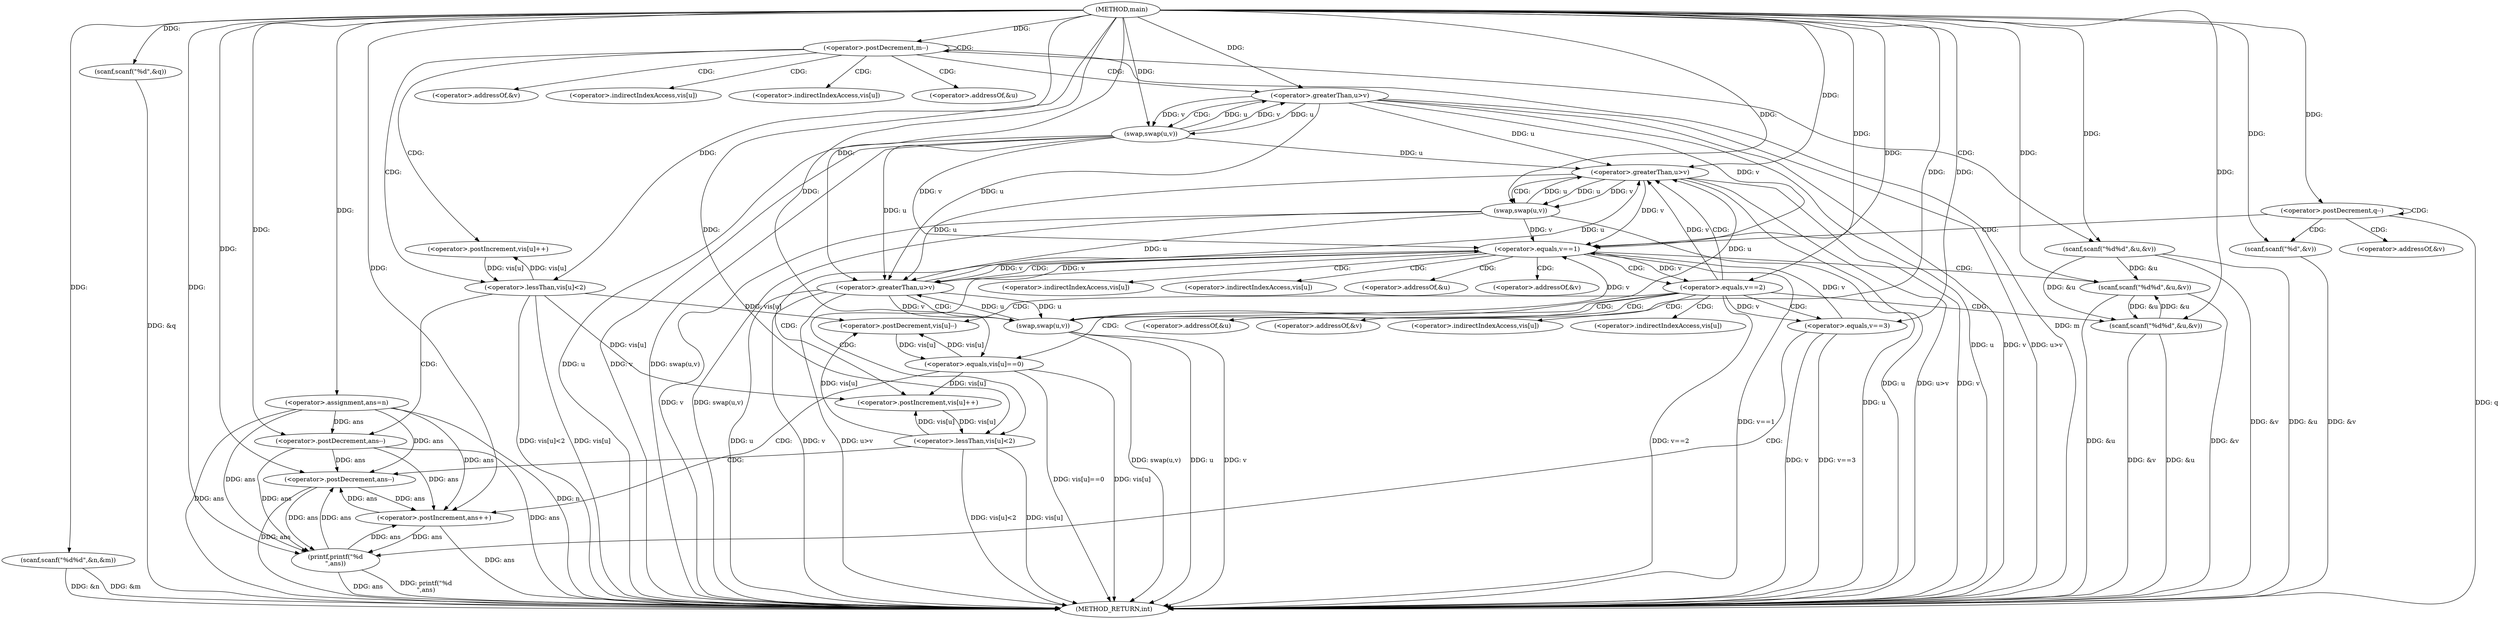 digraph "main" {  
"1000101" [label = "(METHOD,main)" ]
"1000237" [label = "(METHOD_RETURN,int)" ]
"1000105" [label = "(scanf,scanf(\"%d%d\",&n,&m))" ]
"1000112" [label = "(<operator>.assignment,ans=n)" ]
"1000148" [label = "(scanf,scanf(\"%d\",&q))" ]
"1000116" [label = "(<operator>.postDecrement,m--)" ]
"1000153" [label = "(<operator>.postDecrement,q--)" ]
"1000121" [label = "(scanf,scanf(\"%d%d\",&u,&v))" ]
"1000134" [label = "(<operator>.postIncrement,vis[u]++)" ]
"1000157" [label = "(scanf,scanf(\"%d\",&v))" ]
"1000128" [label = "(<operator>.greaterThan,u>v)" ]
"1000131" [label = "(swap,swap(u,v))" ]
"1000139" [label = "(<operator>.lessThan,vis[u]<2)" ]
"1000162" [label = "(<operator>.equals,v==1)" ]
"1000145" [label = "(<operator>.postDecrement,ans--)" ]
"1000168" [label = "(scanf,scanf(\"%d%d\",&u,&v))" ]
"1000181" [label = "(<operator>.postIncrement,vis[u]++)" ]
"1000175" [label = "(<operator>.greaterThan,u>v)" ]
"1000178" [label = "(swap,swap(u,v))" ]
"1000186" [label = "(<operator>.lessThan,vis[u]<2)" ]
"1000196" [label = "(<operator>.equals,v==2)" ]
"1000192" [label = "(<operator>.postDecrement,ans--)" ]
"1000202" [label = "(scanf,scanf(\"%d%d\",&u,&v))" ]
"1000215" [label = "(<operator>.postDecrement,vis[u]--)" ]
"1000209" [label = "(<operator>.greaterThan,u>v)" ]
"1000212" [label = "(swap,swap(u,v))" ]
"1000220" [label = "(<operator>.equals,vis[u]==0)" ]
"1000230" [label = "(<operator>.equals,v==3)" ]
"1000226" [label = "(<operator>.postIncrement,ans++)" ]
"1000234" [label = "(printf,printf(\"%d\n\",ans))" ]
"1000123" [label = "(<operator>.addressOf,&u)" ]
"1000125" [label = "(<operator>.addressOf,&v)" ]
"1000135" [label = "(<operator>.indirectIndexAccess,vis[u])" ]
"1000159" [label = "(<operator>.addressOf,&v)" ]
"1000140" [label = "(<operator>.indirectIndexAccess,vis[u])" ]
"1000170" [label = "(<operator>.addressOf,&u)" ]
"1000172" [label = "(<operator>.addressOf,&v)" ]
"1000182" [label = "(<operator>.indirectIndexAccess,vis[u])" ]
"1000187" [label = "(<operator>.indirectIndexAccess,vis[u])" ]
"1000204" [label = "(<operator>.addressOf,&u)" ]
"1000206" [label = "(<operator>.addressOf,&v)" ]
"1000216" [label = "(<operator>.indirectIndexAccess,vis[u])" ]
"1000221" [label = "(<operator>.indirectIndexAccess,vis[u])" ]
  "1000105" -> "1000237"  [ label = "DDG: &n"] 
  "1000105" -> "1000237"  [ label = "DDG: &m"] 
  "1000112" -> "1000237"  [ label = "DDG: ans"] 
  "1000112" -> "1000237"  [ label = "DDG: n"] 
  "1000116" -> "1000237"  [ label = "DDG: m"] 
  "1000148" -> "1000237"  [ label = "DDG: &q"] 
  "1000153" -> "1000237"  [ label = "DDG: q"] 
  "1000157" -> "1000237"  [ label = "DDG: &v"] 
  "1000162" -> "1000237"  [ label = "DDG: v==1"] 
  "1000196" -> "1000237"  [ label = "DDG: v==2"] 
  "1000230" -> "1000237"  [ label = "DDG: v"] 
  "1000230" -> "1000237"  [ label = "DDG: v==3"] 
  "1000234" -> "1000237"  [ label = "DDG: ans"] 
  "1000234" -> "1000237"  [ label = "DDG: printf(\"%d\n\",ans)"] 
  "1000202" -> "1000237"  [ label = "DDG: &u"] 
  "1000202" -> "1000237"  [ label = "DDG: &v"] 
  "1000209" -> "1000237"  [ label = "DDG: u"] 
  "1000209" -> "1000237"  [ label = "DDG: v"] 
  "1000209" -> "1000237"  [ label = "DDG: u>v"] 
  "1000212" -> "1000237"  [ label = "DDG: u"] 
  "1000212" -> "1000237"  [ label = "DDG: v"] 
  "1000212" -> "1000237"  [ label = "DDG: swap(u,v)"] 
  "1000220" -> "1000237"  [ label = "DDG: vis[u]"] 
  "1000220" -> "1000237"  [ label = "DDG: vis[u]==0"] 
  "1000226" -> "1000237"  [ label = "DDG: ans"] 
  "1000168" -> "1000237"  [ label = "DDG: &u"] 
  "1000168" -> "1000237"  [ label = "DDG: &v"] 
  "1000175" -> "1000237"  [ label = "DDG: u"] 
  "1000175" -> "1000237"  [ label = "DDG: v"] 
  "1000175" -> "1000237"  [ label = "DDG: u>v"] 
  "1000178" -> "1000237"  [ label = "DDG: u"] 
  "1000178" -> "1000237"  [ label = "DDG: v"] 
  "1000178" -> "1000237"  [ label = "DDG: swap(u,v)"] 
  "1000186" -> "1000237"  [ label = "DDG: vis[u]"] 
  "1000186" -> "1000237"  [ label = "DDG: vis[u]<2"] 
  "1000192" -> "1000237"  [ label = "DDG: ans"] 
  "1000121" -> "1000237"  [ label = "DDG: &u"] 
  "1000121" -> "1000237"  [ label = "DDG: &v"] 
  "1000128" -> "1000237"  [ label = "DDG: u"] 
  "1000128" -> "1000237"  [ label = "DDG: v"] 
  "1000128" -> "1000237"  [ label = "DDG: u>v"] 
  "1000131" -> "1000237"  [ label = "DDG: u"] 
  "1000131" -> "1000237"  [ label = "DDG: v"] 
  "1000131" -> "1000237"  [ label = "DDG: swap(u,v)"] 
  "1000139" -> "1000237"  [ label = "DDG: vis[u]"] 
  "1000139" -> "1000237"  [ label = "DDG: vis[u]<2"] 
  "1000145" -> "1000237"  [ label = "DDG: ans"] 
  "1000101" -> "1000105"  [ label = "DDG: "] 
  "1000101" -> "1000112"  [ label = "DDG: "] 
  "1000101" -> "1000148"  [ label = "DDG: "] 
  "1000101" -> "1000116"  [ label = "DDG: "] 
  "1000101" -> "1000121"  [ label = "DDG: "] 
  "1000101" -> "1000153"  [ label = "DDG: "] 
  "1000101" -> "1000157"  [ label = "DDG: "] 
  "1000139" -> "1000134"  [ label = "DDG: vis[u]"] 
  "1000131" -> "1000128"  [ label = "DDG: u"] 
  "1000101" -> "1000128"  [ label = "DDG: "] 
  "1000131" -> "1000128"  [ label = "DDG: v"] 
  "1000128" -> "1000131"  [ label = "DDG: u"] 
  "1000101" -> "1000131"  [ label = "DDG: "] 
  "1000128" -> "1000131"  [ label = "DDG: v"] 
  "1000134" -> "1000139"  [ label = "DDG: vis[u]"] 
  "1000101" -> "1000139"  [ label = "DDG: "] 
  "1000230" -> "1000162"  [ label = "DDG: v"] 
  "1000209" -> "1000162"  [ label = "DDG: v"] 
  "1000212" -> "1000162"  [ label = "DDG: v"] 
  "1000175" -> "1000162"  [ label = "DDG: v"] 
  "1000178" -> "1000162"  [ label = "DDG: v"] 
  "1000128" -> "1000162"  [ label = "DDG: v"] 
  "1000131" -> "1000162"  [ label = "DDG: v"] 
  "1000101" -> "1000162"  [ label = "DDG: "] 
  "1000101" -> "1000168"  [ label = "DDG: "] 
  "1000112" -> "1000145"  [ label = "DDG: ans"] 
  "1000101" -> "1000145"  [ label = "DDG: "] 
  "1000202" -> "1000168"  [ label = "DDG: &u"] 
  "1000121" -> "1000168"  [ label = "DDG: &u"] 
  "1000220" -> "1000181"  [ label = "DDG: vis[u]"] 
  "1000186" -> "1000181"  [ label = "DDG: vis[u]"] 
  "1000139" -> "1000181"  [ label = "DDG: vis[u]"] 
  "1000209" -> "1000175"  [ label = "DDG: u"] 
  "1000212" -> "1000175"  [ label = "DDG: u"] 
  "1000178" -> "1000175"  [ label = "DDG: u"] 
  "1000128" -> "1000175"  [ label = "DDG: u"] 
  "1000131" -> "1000175"  [ label = "DDG: u"] 
  "1000101" -> "1000175"  [ label = "DDG: "] 
  "1000162" -> "1000175"  [ label = "DDG: v"] 
  "1000175" -> "1000178"  [ label = "DDG: u"] 
  "1000101" -> "1000178"  [ label = "DDG: "] 
  "1000175" -> "1000178"  [ label = "DDG: v"] 
  "1000181" -> "1000186"  [ label = "DDG: vis[u]"] 
  "1000101" -> "1000186"  [ label = "DDG: "] 
  "1000162" -> "1000196"  [ label = "DDG: v"] 
  "1000101" -> "1000196"  [ label = "DDG: "] 
  "1000101" -> "1000202"  [ label = "DDG: "] 
  "1000112" -> "1000192"  [ label = "DDG: ans"] 
  "1000234" -> "1000192"  [ label = "DDG: ans"] 
  "1000226" -> "1000192"  [ label = "DDG: ans"] 
  "1000145" -> "1000192"  [ label = "DDG: ans"] 
  "1000101" -> "1000192"  [ label = "DDG: "] 
  "1000168" -> "1000202"  [ label = "DDG: &u"] 
  "1000121" -> "1000202"  [ label = "DDG: &u"] 
  "1000220" -> "1000215"  [ label = "DDG: vis[u]"] 
  "1000186" -> "1000215"  [ label = "DDG: vis[u]"] 
  "1000139" -> "1000215"  [ label = "DDG: vis[u]"] 
  "1000212" -> "1000209"  [ label = "DDG: u"] 
  "1000175" -> "1000209"  [ label = "DDG: u"] 
  "1000178" -> "1000209"  [ label = "DDG: u"] 
  "1000128" -> "1000209"  [ label = "DDG: u"] 
  "1000131" -> "1000209"  [ label = "DDG: u"] 
  "1000101" -> "1000209"  [ label = "DDG: "] 
  "1000196" -> "1000209"  [ label = "DDG: v"] 
  "1000209" -> "1000212"  [ label = "DDG: u"] 
  "1000101" -> "1000212"  [ label = "DDG: "] 
  "1000209" -> "1000212"  [ label = "DDG: v"] 
  "1000215" -> "1000220"  [ label = "DDG: vis[u]"] 
  "1000101" -> "1000220"  [ label = "DDG: "] 
  "1000196" -> "1000230"  [ label = "DDG: v"] 
  "1000101" -> "1000230"  [ label = "DDG: "] 
  "1000112" -> "1000226"  [ label = "DDG: ans"] 
  "1000234" -> "1000226"  [ label = "DDG: ans"] 
  "1000192" -> "1000226"  [ label = "DDG: ans"] 
  "1000145" -> "1000226"  [ label = "DDG: ans"] 
  "1000101" -> "1000226"  [ label = "DDG: "] 
  "1000101" -> "1000234"  [ label = "DDG: "] 
  "1000112" -> "1000234"  [ label = "DDG: ans"] 
  "1000226" -> "1000234"  [ label = "DDG: ans"] 
  "1000192" -> "1000234"  [ label = "DDG: ans"] 
  "1000145" -> "1000234"  [ label = "DDG: ans"] 
  "1000116" -> "1000125"  [ label = "CDG: "] 
  "1000116" -> "1000128"  [ label = "CDG: "] 
  "1000116" -> "1000139"  [ label = "CDG: "] 
  "1000116" -> "1000135"  [ label = "CDG: "] 
  "1000116" -> "1000121"  [ label = "CDG: "] 
  "1000116" -> "1000116"  [ label = "CDG: "] 
  "1000116" -> "1000123"  [ label = "CDG: "] 
  "1000116" -> "1000140"  [ label = "CDG: "] 
  "1000116" -> "1000134"  [ label = "CDG: "] 
  "1000153" -> "1000153"  [ label = "CDG: "] 
  "1000153" -> "1000157"  [ label = "CDG: "] 
  "1000153" -> "1000159"  [ label = "CDG: "] 
  "1000153" -> "1000162"  [ label = "CDG: "] 
  "1000128" -> "1000131"  [ label = "CDG: "] 
  "1000139" -> "1000145"  [ label = "CDG: "] 
  "1000162" -> "1000182"  [ label = "CDG: "] 
  "1000162" -> "1000186"  [ label = "CDG: "] 
  "1000162" -> "1000172"  [ label = "CDG: "] 
  "1000162" -> "1000196"  [ label = "CDG: "] 
  "1000162" -> "1000168"  [ label = "CDG: "] 
  "1000162" -> "1000175"  [ label = "CDG: "] 
  "1000162" -> "1000170"  [ label = "CDG: "] 
  "1000162" -> "1000187"  [ label = "CDG: "] 
  "1000162" -> "1000181"  [ label = "CDG: "] 
  "1000175" -> "1000178"  [ label = "CDG: "] 
  "1000186" -> "1000192"  [ label = "CDG: "] 
  "1000196" -> "1000221"  [ label = "CDG: "] 
  "1000196" -> "1000230"  [ label = "CDG: "] 
  "1000196" -> "1000216"  [ label = "CDG: "] 
  "1000196" -> "1000204"  [ label = "CDG: "] 
  "1000196" -> "1000215"  [ label = "CDG: "] 
  "1000196" -> "1000206"  [ label = "CDG: "] 
  "1000196" -> "1000220"  [ label = "CDG: "] 
  "1000196" -> "1000202"  [ label = "CDG: "] 
  "1000196" -> "1000209"  [ label = "CDG: "] 
  "1000209" -> "1000212"  [ label = "CDG: "] 
  "1000220" -> "1000226"  [ label = "CDG: "] 
  "1000230" -> "1000234"  [ label = "CDG: "] 
}
